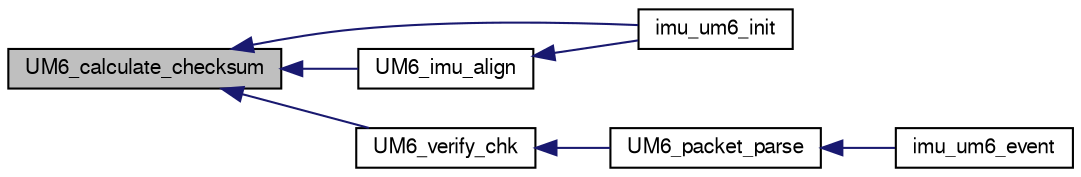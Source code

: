 digraph "UM6_calculate_checksum"
{
  edge [fontname="FreeSans",fontsize="10",labelfontname="FreeSans",labelfontsize="10"];
  node [fontname="FreeSans",fontsize="10",shape=record];
  rankdir="LR";
  Node1 [label="UM6_calculate_checksum",height=0.2,width=0.4,color="black", fillcolor="grey75", style="filled", fontcolor="black"];
  Node1 -> Node2 [dir="back",color="midnightblue",fontsize="10",style="solid",fontname="FreeSans"];
  Node2 [label="imu_um6_init",height=0.2,width=0.4,color="black", fillcolor="white", style="filled",URL="$imu__um6_8h.html#a37970830c44ec7bbf9e8f466bddef7a2"];
  Node1 -> Node3 [dir="back",color="midnightblue",fontsize="10",style="solid",fontname="FreeSans"];
  Node3 [label="UM6_imu_align",height=0.2,width=0.4,color="black", fillcolor="white", style="filled",URL="$imu__um6_8c.html#a9afb7dbd1cfa371326da8b7406b7ad82"];
  Node3 -> Node2 [dir="back",color="midnightblue",fontsize="10",style="solid",fontname="FreeSans"];
  Node1 -> Node4 [dir="back",color="midnightblue",fontsize="10",style="solid",fontname="FreeSans"];
  Node4 [label="UM6_verify_chk",height=0.2,width=0.4,color="black", fillcolor="white", style="filled",URL="$imu__um6_8c.html#a033110c36d24455d12bfe0fd8ffb9acc"];
  Node4 -> Node5 [dir="back",color="midnightblue",fontsize="10",style="solid",fontname="FreeSans"];
  Node5 [label="UM6_packet_parse",height=0.2,width=0.4,color="black", fillcolor="white", style="filled",URL="$imu__um6_8h.html#acd92ecca731224b09199a8545c3cfefc"];
  Node5 -> Node6 [dir="back",color="midnightblue",fontsize="10",style="solid",fontname="FreeSans"];
  Node6 [label="imu_um6_event",height=0.2,width=0.4,color="black", fillcolor="white", style="filled",URL="$imu__um6_8h.html#a93e31e95183b0cd08de6d5447f1a1c09"];
}
